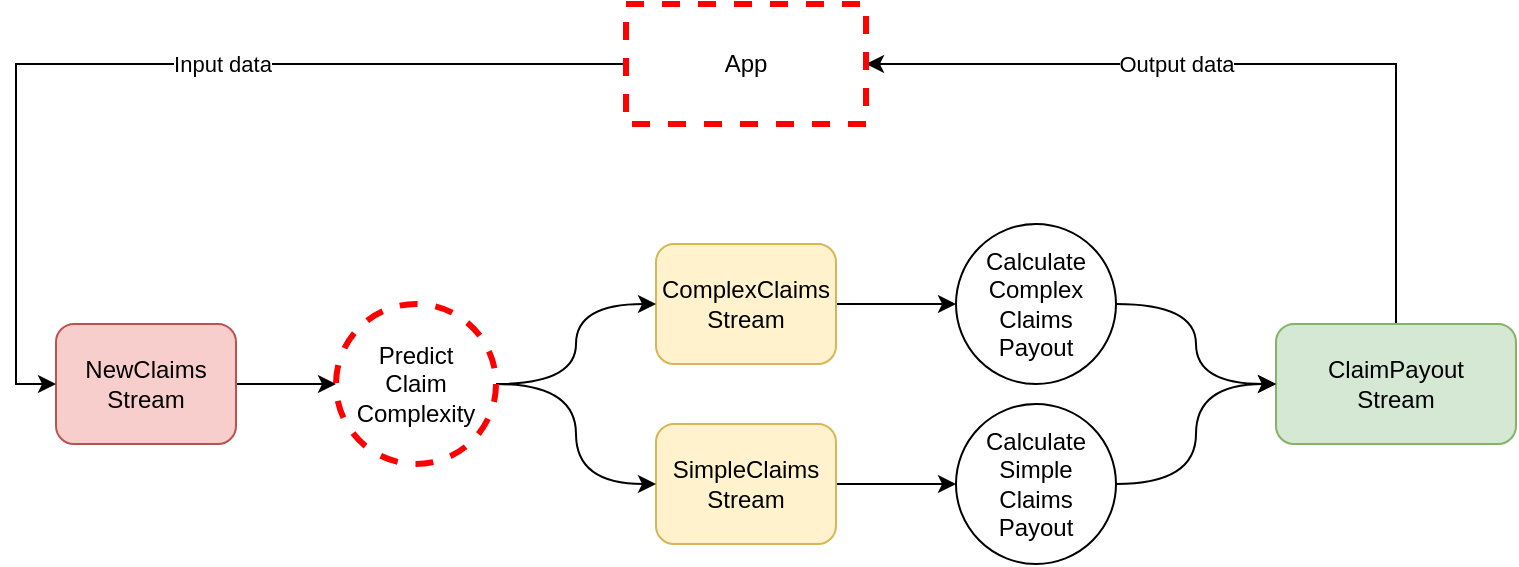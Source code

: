 <mxfile version="16.2.4" type="device"><diagram id="JLejQ_-pHV9k79WDn4vu" name="Page-1"><mxGraphModel dx="1865" dy="1733" grid="1" gridSize="10" guides="1" tooltips="1" connect="1" arrows="1" fold="1" page="1" pageScale="1" pageWidth="827" pageHeight="1169" math="0" shadow="0"><root><mxCell id="0"/><mxCell id="1" parent="0"/><mxCell id="Sl7s-AR7URShg2lnCUr_-18" style="edgeStyle=orthogonalEdgeStyle;rounded=0;orthogonalLoop=1;jettySize=auto;html=1;" parent="1" source="Sl7s-AR7URShg2lnCUr_-1" target="Sl7s-AR7URShg2lnCUr_-11" edge="1"><mxGeometry relative="1" as="geometry"/></mxCell><mxCell id="Sl7s-AR7URShg2lnCUr_-1" value="&lt;div&gt;NewClaims&lt;/div&gt;&lt;div&gt;Stream&lt;br&gt;&lt;/div&gt;" style="rounded=1;whiteSpace=wrap;html=1;fillColor=#f8cecc;strokeColor=#b85450;" parent="1" vertex="1"><mxGeometry x="10" y="120" width="90" height="60" as="geometry"/></mxCell><mxCell id="Sl7s-AR7URShg2lnCUr_-25" style="edgeStyle=orthogonalEdgeStyle;rounded=0;orthogonalLoop=1;jettySize=auto;html=1;entryX=0;entryY=0.5;entryDx=0;entryDy=0;" parent="1" source="Sl7s-AR7URShg2lnCUr_-5" target="Sl7s-AR7URShg2lnCUr_-13" edge="1"><mxGeometry relative="1" as="geometry"/></mxCell><mxCell id="Sl7s-AR7URShg2lnCUr_-5" value="&lt;div&gt;SimpleClaims&lt;/div&gt;&lt;div&gt;Stream&lt;/div&gt;" style="rounded=1;whiteSpace=wrap;html=1;fillColor=#fff2cc;strokeColor=#d6b656;" parent="1" vertex="1"><mxGeometry x="310" y="170" width="90" height="60" as="geometry"/></mxCell><mxCell id="Sl7s-AR7URShg2lnCUr_-26" style="edgeStyle=orthogonalEdgeStyle;rounded=0;orthogonalLoop=1;jettySize=auto;html=1;" parent="1" source="Sl7s-AR7URShg2lnCUr_-6" target="Sl7s-AR7URShg2lnCUr_-14" edge="1"><mxGeometry relative="1" as="geometry"/></mxCell><mxCell id="Sl7s-AR7URShg2lnCUr_-6" value="&lt;div&gt;ComplexClaims&lt;/div&gt;&lt;div&gt;Stream&lt;/div&gt;" style="rounded=1;whiteSpace=wrap;html=1;fillColor=#fff2cc;strokeColor=#d6b656;" parent="1" vertex="1"><mxGeometry x="310" y="80" width="90" height="60" as="geometry"/></mxCell><mxCell id="viMQPRKAlJ6a50ixt75B-6" style="edgeStyle=orthogonalEdgeStyle;rounded=0;orthogonalLoop=1;jettySize=auto;html=1;entryX=1;entryY=0.5;entryDx=0;entryDy=0;" parent="1" source="Sl7s-AR7URShg2lnCUr_-8" target="viMQPRKAlJ6a50ixt75B-4" edge="1"><mxGeometry relative="1" as="geometry"><Array as="points"><mxPoint x="680" y="-10"/></Array></mxGeometry></mxCell><mxCell id="viMQPRKAlJ6a50ixt75B-7" value="Output data" style="edgeLabel;html=1;align=center;verticalAlign=middle;resizable=0;points=[];" parent="viMQPRKAlJ6a50ixt75B-6" vertex="1" connectable="0"><mxGeometry x="0.216" y="3" relative="1" as="geometry"><mxPoint y="-3" as="offset"/></mxGeometry></mxCell><mxCell id="Sl7s-AR7URShg2lnCUr_-8" value="&lt;div&gt;ClaimPayout&lt;/div&gt;&lt;div&gt;Stream&lt;/div&gt;" style="rounded=1;whiteSpace=wrap;html=1;fillColor=#d5e8d4;strokeColor=#82b366;" parent="1" vertex="1"><mxGeometry x="620" y="120" width="120" height="60" as="geometry"/></mxCell><mxCell id="Sl7s-AR7URShg2lnCUr_-19" style="edgeStyle=orthogonalEdgeStyle;rounded=0;orthogonalLoop=1;jettySize=auto;html=1;curved=1;entryX=0;entryY=0.5;entryDx=0;entryDy=0;" parent="1" source="Sl7s-AR7URShg2lnCUr_-11" target="Sl7s-AR7URShg2lnCUr_-6" edge="1"><mxGeometry relative="1" as="geometry"><mxPoint x="290" y="110" as="targetPoint"/></mxGeometry></mxCell><mxCell id="Sl7s-AR7URShg2lnCUr_-20" style="edgeStyle=orthogonalEdgeStyle;rounded=0;orthogonalLoop=1;jettySize=auto;html=1;entryX=0;entryY=0.5;entryDx=0;entryDy=0;curved=1;" parent="1" source="Sl7s-AR7URShg2lnCUr_-11" target="Sl7s-AR7URShg2lnCUr_-5" edge="1"><mxGeometry relative="1" as="geometry"><mxPoint x="290" y="200" as="targetPoint"/></mxGeometry></mxCell><mxCell id="Sl7s-AR7URShg2lnCUr_-11" value="&lt;div&gt;Predict&lt;/div&gt;&lt;div&gt;Claim&lt;/div&gt;&lt;div&gt;Complexity&lt;br&gt;&lt;/div&gt;" style="ellipse;whiteSpace=wrap;html=1;aspect=fixed;dashed=1;strokeColor=#FF0000;strokeWidth=3;" parent="1" vertex="1"><mxGeometry x="150" y="110" width="80" height="80" as="geometry"/></mxCell><mxCell id="Sl7s-AR7URShg2lnCUr_-28" style="edgeStyle=orthogonalEdgeStyle;rounded=0;orthogonalLoop=1;jettySize=auto;html=1;entryX=0;entryY=0.5;entryDx=0;entryDy=0;curved=1;" parent="1" source="Sl7s-AR7URShg2lnCUr_-13" target="Sl7s-AR7URShg2lnCUr_-8" edge="1"><mxGeometry relative="1" as="geometry"/></mxCell><mxCell id="Sl7s-AR7URShg2lnCUr_-13" value="&lt;div&gt;Calculate&lt;/div&gt;&lt;div&gt;Simple&lt;/div&gt;&lt;div&gt;Claims&lt;/div&gt;&lt;div&gt;Payout&lt;/div&gt;" style="ellipse;whiteSpace=wrap;html=1;aspect=fixed;" parent="1" vertex="1"><mxGeometry x="460" y="160" width="80" height="80" as="geometry"/></mxCell><mxCell id="Sl7s-AR7URShg2lnCUr_-27" style="edgeStyle=orthogonalEdgeStyle;rounded=0;orthogonalLoop=1;jettySize=auto;html=1;curved=1;" parent="1" source="Sl7s-AR7URShg2lnCUr_-14" target="Sl7s-AR7URShg2lnCUr_-8" edge="1"><mxGeometry relative="1" as="geometry"/></mxCell><mxCell id="Sl7s-AR7URShg2lnCUr_-14" value="&lt;div&gt;Calculate&lt;/div&gt;&lt;div&gt;Complex&lt;/div&gt;&lt;div&gt;Claims&lt;/div&gt;&lt;div&gt;Payout&lt;/div&gt;" style="ellipse;whiteSpace=wrap;html=1;aspect=fixed;" parent="1" vertex="1"><mxGeometry x="460" y="70" width="80" height="80" as="geometry"/></mxCell><mxCell id="viMQPRKAlJ6a50ixt75B-5" style="edgeStyle=orthogonalEdgeStyle;rounded=0;orthogonalLoop=1;jettySize=auto;html=1;entryX=0;entryY=0.5;entryDx=0;entryDy=0;" parent="1" source="viMQPRKAlJ6a50ixt75B-4" target="Sl7s-AR7URShg2lnCUr_-1" edge="1"><mxGeometry relative="1" as="geometry"/></mxCell><mxCell id="viMQPRKAlJ6a50ixt75B-8" value="Input data" style="edgeLabel;html=1;align=center;verticalAlign=middle;resizable=0;points=[];" parent="viMQPRKAlJ6a50ixt75B-5" vertex="1" connectable="0"><mxGeometry x="-0.168" y="-2" relative="1" as="geometry"><mxPoint y="2" as="offset"/></mxGeometry></mxCell><mxCell id="viMQPRKAlJ6a50ixt75B-4" value="&lt;div&gt;App&lt;/div&gt;" style="rounded=0;whiteSpace=wrap;html=1;dashed=1;strokeWidth=3;strokeColor=#FF0000;" parent="1" vertex="1"><mxGeometry x="295" y="-40" width="120" height="60" as="geometry"/></mxCell></root></mxGraphModel></diagram></mxfile>